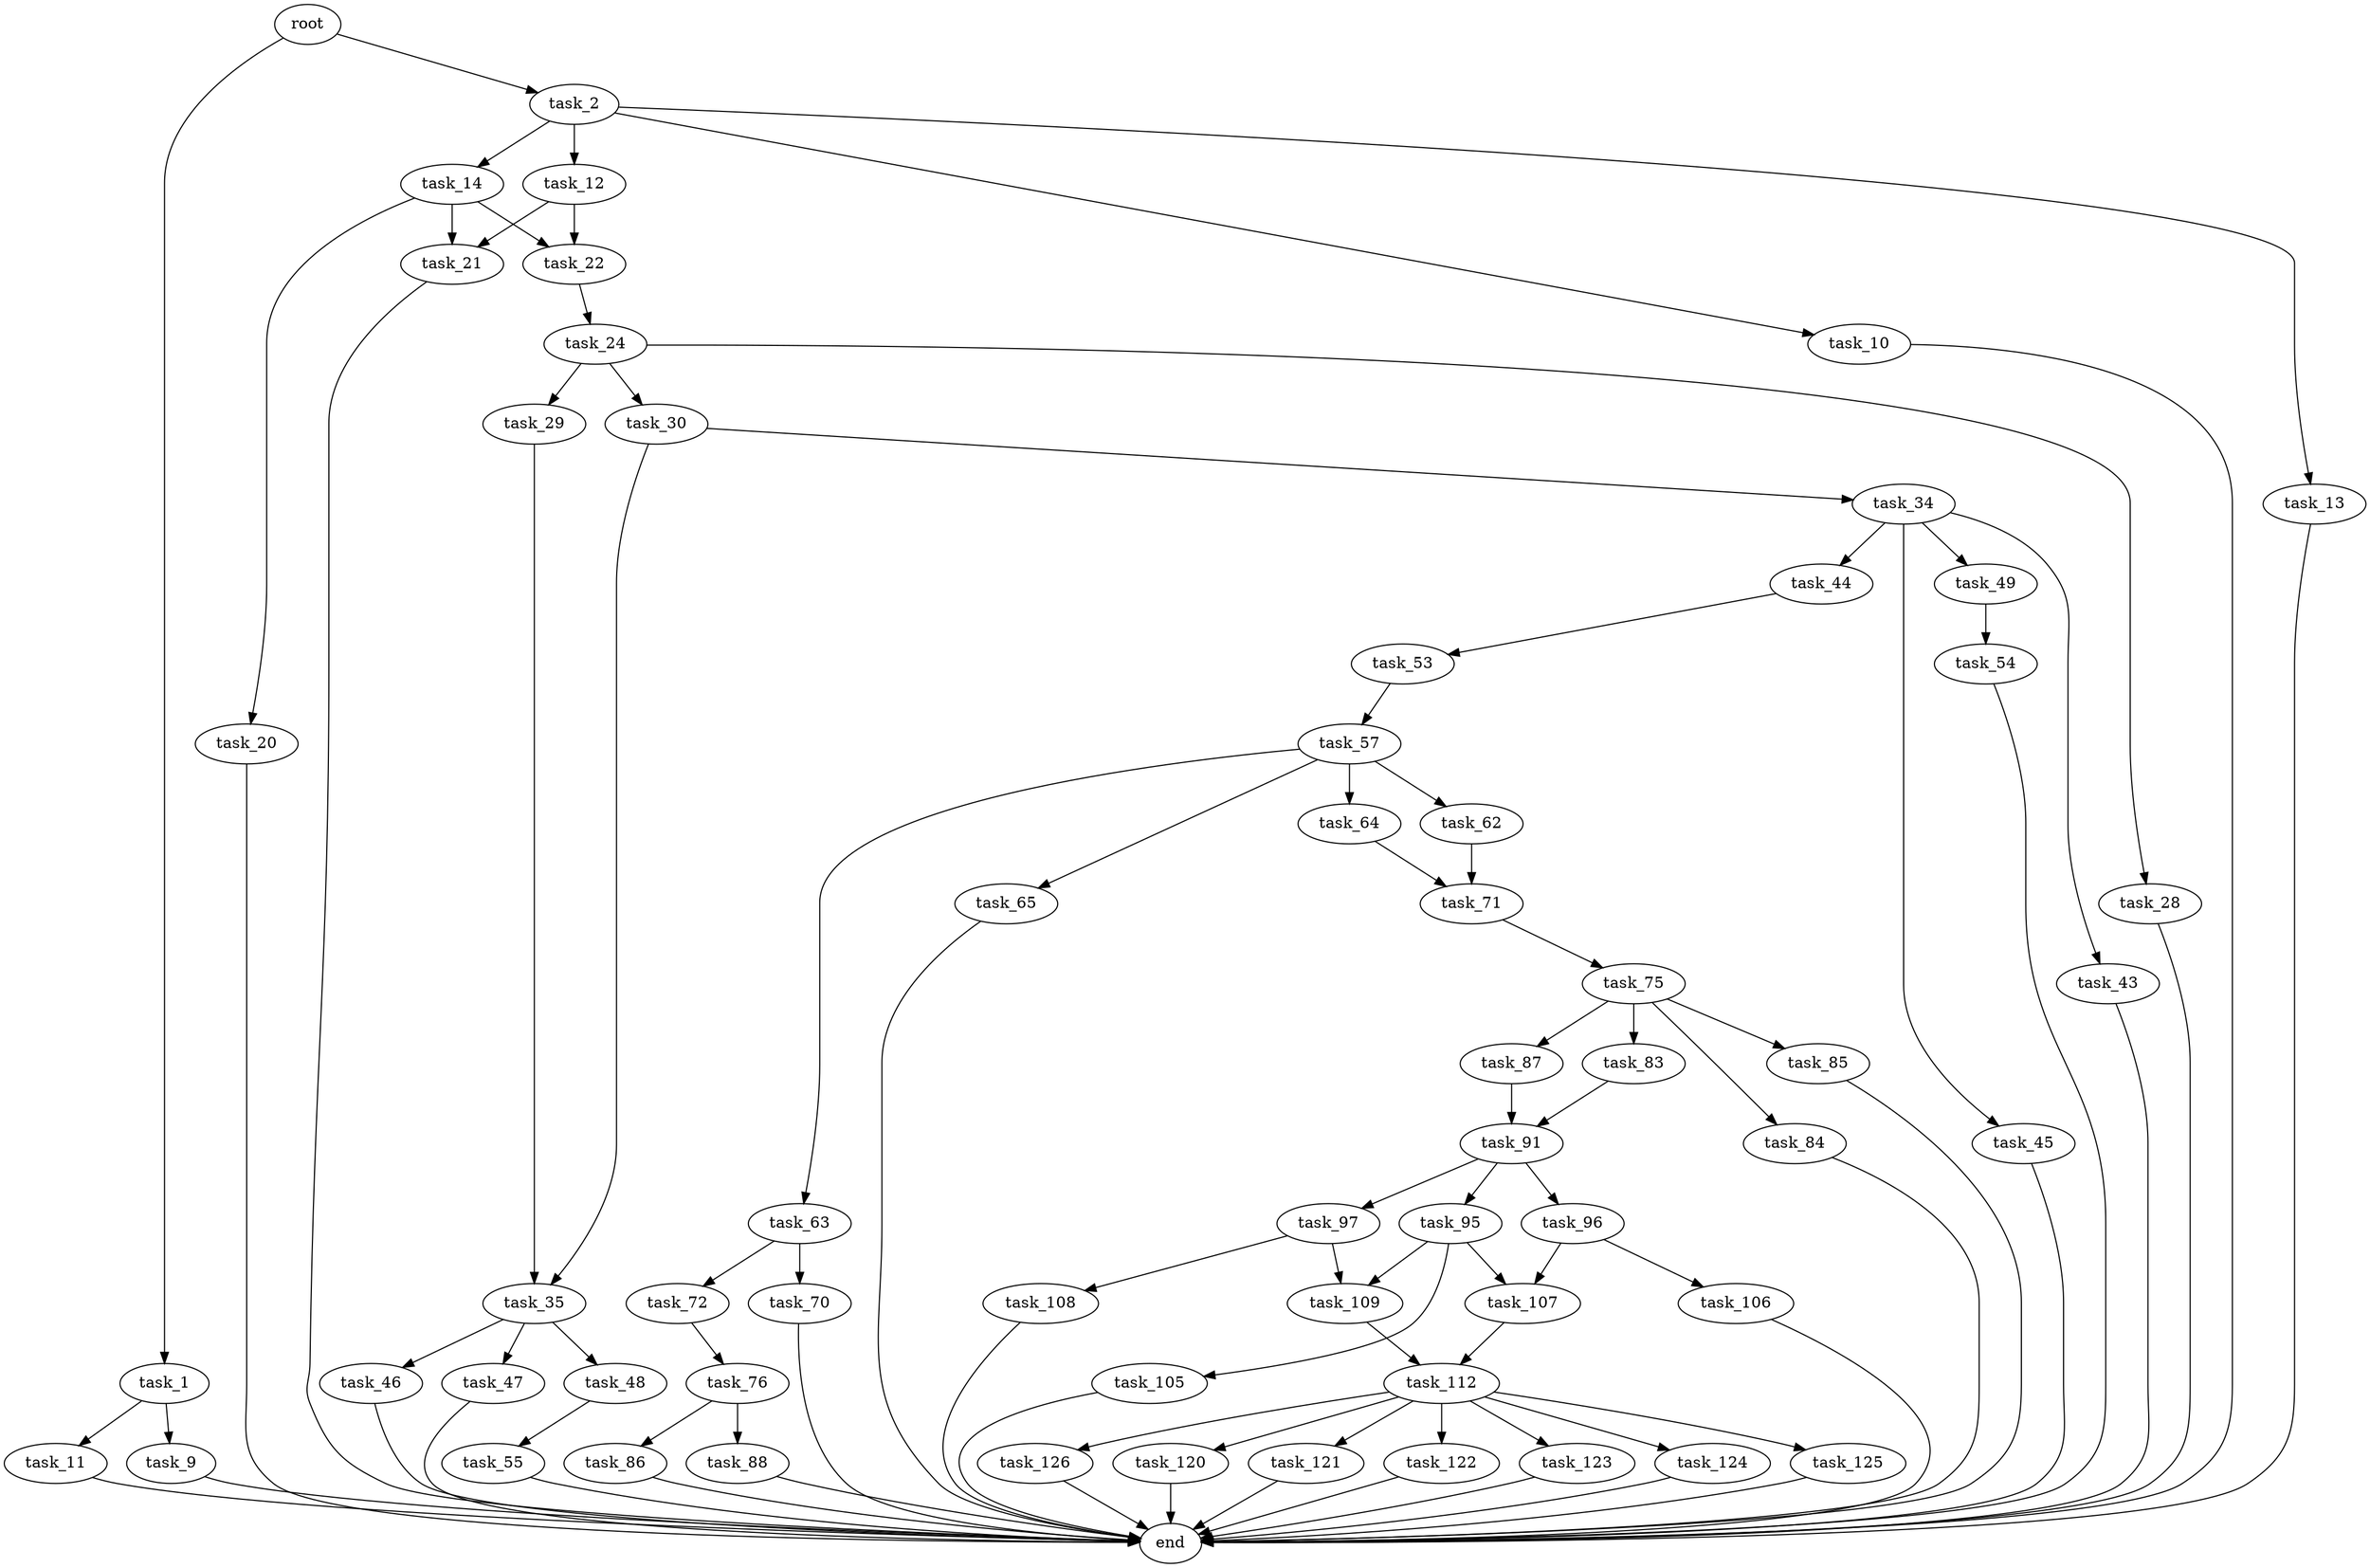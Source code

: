digraph G {
  root [size="0.000000"];
  task_1 [size="782757789696.000000"];
  task_2 [size="1098593886968.000000"];
  task_9 [size="5835099921.000000"];
  task_11 [size="36088176476.000000"];
  task_10 [size="16890352552.000000"];
  task_12 [size="231928233984.000000"];
  task_13 [size="8589934592.000000"];
  task_14 [size="19770215001.000000"];
  end [size="0.000000"];
  task_21 [size="972923687830.000000"];
  task_22 [size="15057582697.000000"];
  task_20 [size="619012152044.000000"];
  task_24 [size="141260114872.000000"];
  task_28 [size="1234356973880.000000"];
  task_29 [size="19059332628.000000"];
  task_30 [size="1073741824000.000000"];
  task_35 [size="7387870172.000000"];
  task_34 [size="27282534018.000000"];
  task_43 [size="548207465.000000"];
  task_44 [size="1023635237477.000000"];
  task_45 [size="3683425605.000000"];
  task_49 [size="11653122727.000000"];
  task_46 [size="28991029248.000000"];
  task_47 [size="78174699442.000000"];
  task_48 [size="1256231369.000000"];
  task_53 [size="6899864814.000000"];
  task_55 [size="467330405473.000000"];
  task_54 [size="368293445632.000000"];
  task_57 [size="549755813888.000000"];
  task_62 [size="18415586933.000000"];
  task_63 [size="134217728000.000000"];
  task_64 [size="5095480962.000000"];
  task_65 [size="1073741824000.000000"];
  task_71 [size="782757789696.000000"];
  task_70 [size="3010418946.000000"];
  task_72 [size="12339105309.000000"];
  task_75 [size="368293445632.000000"];
  task_76 [size="280350931569.000000"];
  task_83 [size="1073741824000.000000"];
  task_84 [size="1154653197459.000000"];
  task_85 [size="28991029248.000000"];
  task_87 [size="68719476736.000000"];
  task_86 [size="368293445632.000000"];
  task_88 [size="8295950780.000000"];
  task_91 [size="2639535178.000000"];
  task_95 [size="8589934592.000000"];
  task_96 [size="159966678754.000000"];
  task_97 [size="464900051294.000000"];
  task_105 [size="67116022090.000000"];
  task_107 [size="3202696800.000000"];
  task_109 [size="43254255412.000000"];
  task_106 [size="22008165554.000000"];
  task_108 [size="460611259212.000000"];
  task_112 [size="19142130068.000000"];
  task_120 [size="6018490856.000000"];
  task_121 [size="28991029248.000000"];
  task_122 [size="12969595916.000000"];
  task_123 [size="118243814359.000000"];
  task_124 [size="251418865620.000000"];
  task_125 [size="28991029248.000000"];
  task_126 [size="368293445632.000000"];

  root -> task_1 [size="1.000000"];
  root -> task_2 [size="1.000000"];
  task_1 -> task_9 [size="679477248.000000"];
  task_1 -> task_11 [size="679477248.000000"];
  task_2 -> task_10 [size="679477248.000000"];
  task_2 -> task_12 [size="679477248.000000"];
  task_2 -> task_13 [size="679477248.000000"];
  task_2 -> task_14 [size="679477248.000000"];
  task_9 -> end [size="1.000000"];
  task_11 -> end [size="1.000000"];
  task_10 -> end [size="1.000000"];
  task_12 -> task_21 [size="301989888.000000"];
  task_12 -> task_22 [size="301989888.000000"];
  task_13 -> end [size="1.000000"];
  task_14 -> task_20 [size="411041792.000000"];
  task_14 -> task_21 [size="411041792.000000"];
  task_14 -> task_22 [size="411041792.000000"];
  task_21 -> end [size="1.000000"];
  task_22 -> task_24 [size="301989888.000000"];
  task_20 -> end [size="1.000000"];
  task_24 -> task_28 [size="209715200.000000"];
  task_24 -> task_29 [size="209715200.000000"];
  task_24 -> task_30 [size="209715200.000000"];
  task_28 -> end [size="1.000000"];
  task_29 -> task_35 [size="679477248.000000"];
  task_30 -> task_34 [size="838860800.000000"];
  task_30 -> task_35 [size="838860800.000000"];
  task_35 -> task_46 [size="134217728.000000"];
  task_35 -> task_47 [size="134217728.000000"];
  task_35 -> task_48 [size="134217728.000000"];
  task_34 -> task_43 [size="679477248.000000"];
  task_34 -> task_44 [size="679477248.000000"];
  task_34 -> task_45 [size="679477248.000000"];
  task_34 -> task_49 [size="679477248.000000"];
  task_43 -> end [size="1.000000"];
  task_44 -> task_53 [size="679477248.000000"];
  task_45 -> end [size="1.000000"];
  task_49 -> task_54 [size="209715200.000000"];
  task_46 -> end [size="1.000000"];
  task_47 -> end [size="1.000000"];
  task_48 -> task_55 [size="33554432.000000"];
  task_53 -> task_57 [size="411041792.000000"];
  task_55 -> end [size="1.000000"];
  task_54 -> end [size="1.000000"];
  task_57 -> task_62 [size="536870912.000000"];
  task_57 -> task_63 [size="536870912.000000"];
  task_57 -> task_64 [size="536870912.000000"];
  task_57 -> task_65 [size="536870912.000000"];
  task_62 -> task_71 [size="75497472.000000"];
  task_63 -> task_70 [size="209715200.000000"];
  task_63 -> task_72 [size="209715200.000000"];
  task_64 -> task_71 [size="134217728.000000"];
  task_65 -> end [size="1.000000"];
  task_71 -> task_75 [size="679477248.000000"];
  task_70 -> end [size="1.000000"];
  task_72 -> task_76 [size="209715200.000000"];
  task_75 -> task_83 [size="411041792.000000"];
  task_75 -> task_84 [size="411041792.000000"];
  task_75 -> task_85 [size="411041792.000000"];
  task_75 -> task_87 [size="411041792.000000"];
  task_76 -> task_86 [size="301989888.000000"];
  task_76 -> task_88 [size="301989888.000000"];
  task_83 -> task_91 [size="838860800.000000"];
  task_84 -> end [size="1.000000"];
  task_85 -> end [size="1.000000"];
  task_87 -> task_91 [size="134217728.000000"];
  task_86 -> end [size="1.000000"];
  task_88 -> end [size="1.000000"];
  task_91 -> task_95 [size="301989888.000000"];
  task_91 -> task_96 [size="301989888.000000"];
  task_91 -> task_97 [size="301989888.000000"];
  task_95 -> task_105 [size="33554432.000000"];
  task_95 -> task_107 [size="33554432.000000"];
  task_95 -> task_109 [size="33554432.000000"];
  task_96 -> task_106 [size="209715200.000000"];
  task_96 -> task_107 [size="209715200.000000"];
  task_97 -> task_108 [size="679477248.000000"];
  task_97 -> task_109 [size="679477248.000000"];
  task_105 -> end [size="1.000000"];
  task_107 -> task_112 [size="209715200.000000"];
  task_109 -> task_112 [size="838860800.000000"];
  task_106 -> end [size="1.000000"];
  task_108 -> end [size="1.000000"];
  task_112 -> task_120 [size="301989888.000000"];
  task_112 -> task_121 [size="301989888.000000"];
  task_112 -> task_122 [size="301989888.000000"];
  task_112 -> task_123 [size="301989888.000000"];
  task_112 -> task_124 [size="301989888.000000"];
  task_112 -> task_125 [size="301989888.000000"];
  task_112 -> task_126 [size="301989888.000000"];
  task_120 -> end [size="1.000000"];
  task_121 -> end [size="1.000000"];
  task_122 -> end [size="1.000000"];
  task_123 -> end [size="1.000000"];
  task_124 -> end [size="1.000000"];
  task_125 -> end [size="1.000000"];
  task_126 -> end [size="1.000000"];
}
